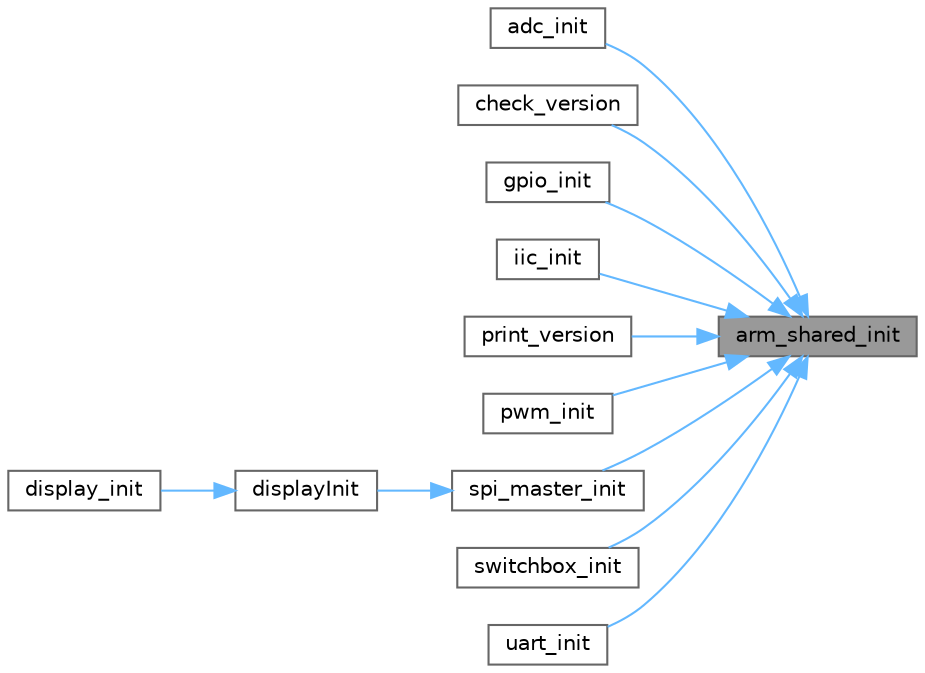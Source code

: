 digraph "arm_shared_init"
{
 // LATEX_PDF_SIZE
  bgcolor="transparent";
  edge [fontname=Helvetica,fontsize=10,labelfontname=Helvetica,labelfontsize=10];
  node [fontname=Helvetica,fontsize=10,shape=box,height=0.2,width=0.4];
  rankdir="RL";
  Node1 [id="Node000001",label="arm_shared_init",height=0.2,width=0.4,color="gray40", fillcolor="grey60", style="filled", fontcolor="black",tooltip=" "];
  Node1 -> Node2 [id="edge1_Node000001_Node000002",dir="back",color="steelblue1",style="solid",tooltip=" "];
  Node2 [id="Node000002",label="adc_init",height=0.2,width=0.4,color="grey40", fillcolor="white", style="filled",URL="$group__ADC.html#ga2b815e6730e8723a6d1d06d9ef8f31c0",tooltip="Initialization of the ADC library."];
  Node1 -> Node3 [id="edge2_Node000001_Node000003",dir="back",color="steelblue1",style="solid",tooltip=" "];
  Node3 [id="Node000003",label="check_version",height=0.2,width=0.4,color="grey40", fillcolor="white", style="filled",URL="$group__VERSION.html#ga4ab7d615706bed1f5785b78a216b6615",tooltip=" "];
  Node1 -> Node4 [id="edge3_Node000001_Node000004",dir="back",color="steelblue1",style="solid",tooltip=" "];
  Node4 [id="Node000004",label="gpio_init",height=0.2,width=0.4,color="grey40", fillcolor="white", style="filled",URL="$group__GPIO.html#gafdbe206b3c49f019757ab09b3cf52b9c",tooltip=" "];
  Node1 -> Node5 [id="edge4_Node000001_Node000005",dir="back",color="steelblue1",style="solid",tooltip=" "];
  Node5 [id="Node000005",label="iic_init",height=0.2,width=0.4,color="grey40", fillcolor="white", style="filled",URL="$group__IIC.html#gaccb5fdae6aa7da6a1df39199df890bba",tooltip="Initialize the IIC specified by the index with a shared memory handle and a buffer size of 4096 bytes..."];
  Node1 -> Node6 [id="edge5_Node000001_Node000006",dir="back",color="steelblue1",style="solid",tooltip=" "];
  Node6 [id="Node000006",label="print_version",height=0.2,width=0.4,color="grey40", fillcolor="white", style="filled",URL="$group__VERSION.html#gac6230d495fc909bb61195c45f703d492",tooltip=" "];
  Node1 -> Node7 [id="edge6_Node000001_Node000007",dir="back",color="steelblue1",style="solid",tooltip=" "];
  Node7 [id="Node000007",label="pwm_init",height=0.2,width=0.4,color="grey40", fillcolor="white", style="filled",URL="$group__PWM.html#ga0fb151b18be0800bbc4eba629126fd9c",tooltip="Initializes the PWM channel with the specified period."];
  Node1 -> Node8 [id="edge7_Node000001_Node000008",dir="back",color="steelblue1",style="solid",tooltip=" "];
  Node8 [id="Node000008",label="spi_master_init",height=0.2,width=0.4,color="grey40", fillcolor="white", style="filled",URL="$display_8c.html#a1896cc8b3dbceaf375a73e39b3779734",tooltip=" "];
  Node8 -> Node9 [id="edge8_Node000008_Node000009",dir="back",color="steelblue1",style="solid",tooltip=" "];
  Node9 [id="Node000009",label="displayInit",height=0.2,width=0.4,color="grey40", fillcolor="white", style="filled",URL="$display_8c.html#a0b45648ee09abc34633a3e826fba639a",tooltip=" "];
  Node9 -> Node10 [id="edge9_Node000009_Node000010",dir="back",color="steelblue1",style="solid",tooltip=" "];
  Node10 [id="Node000010",label="display_init",height=0.2,width=0.4,color="grey40", fillcolor="white", style="filled",URL="$group__DISPLAY.html#ga63290b40f423efdea8918393f7dad591",tooltip="Initialize the display display."];
  Node1 -> Node11 [id="edge10_Node000001_Node000011",dir="back",color="steelblue1",style="solid",tooltip=" "];
  Node11 [id="Node000011",label="switchbox_init",height=0.2,width=0.4,color="grey40", fillcolor="white", style="filled",URL="$group__SWITCHBOX.html#gaa08d84687c6b7fcfae8d1ea0e067306f",tooltip="Initializes the switch box."];
  Node1 -> Node12 [id="edge11_Node000001_Node000012",dir="back",color="steelblue1",style="solid",tooltip=" "];
  Node12 [id="Node000012",label="uart_init",height=0.2,width=0.4,color="grey40", fillcolor="white", style="filled",URL="$group__UART.html#gaed068a60cfab2ede6bf62c524db8860e",tooltip="Initialize the UART specified by the index with a shared memory handle and a buffer size of 4096 byte..."];
}
